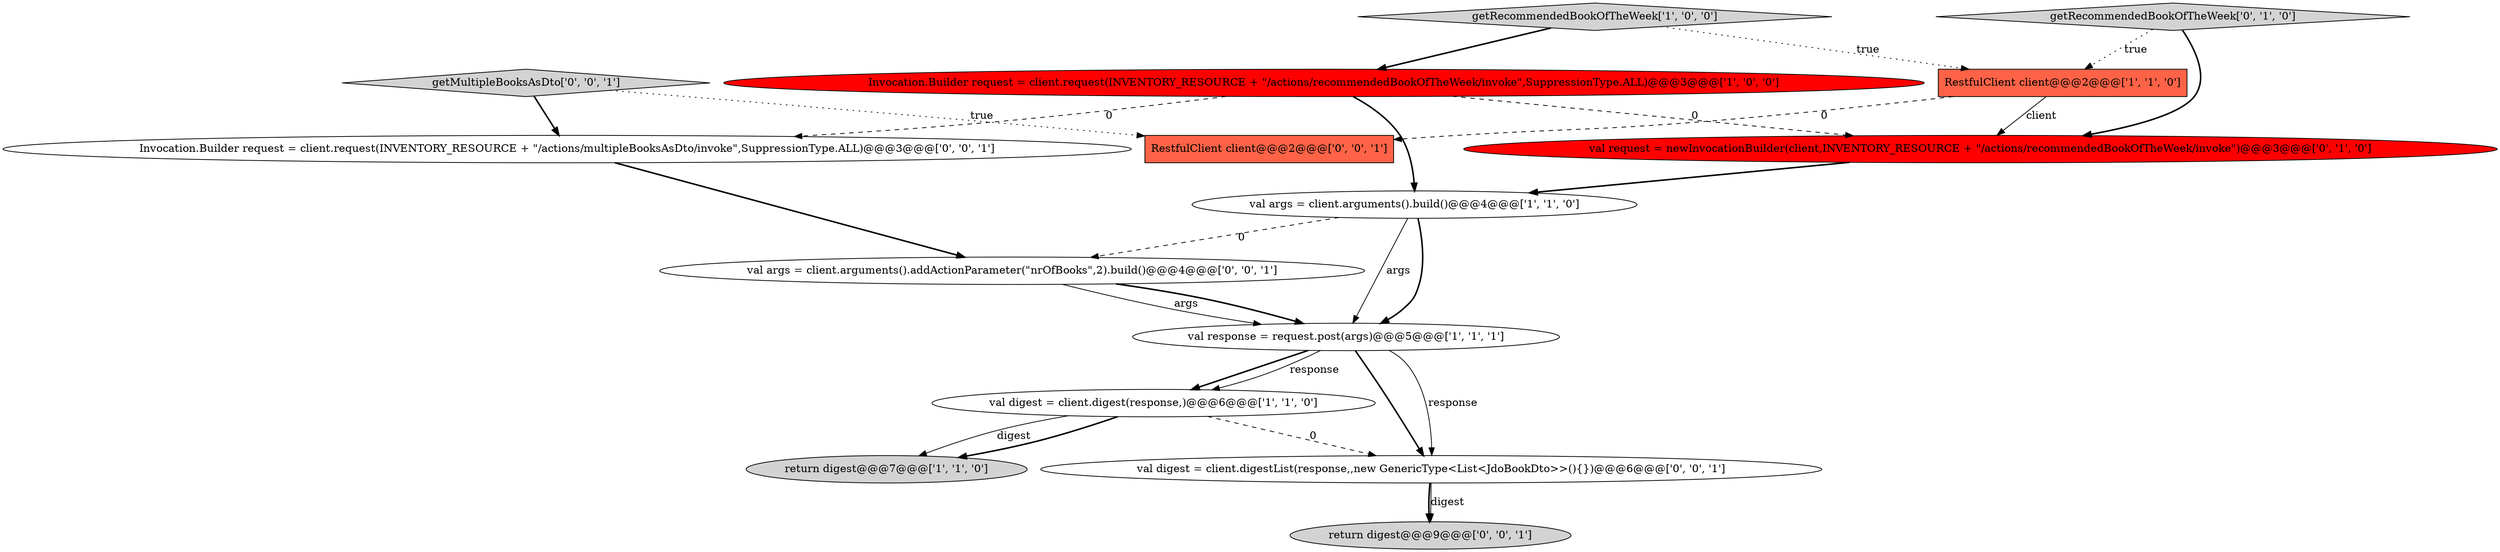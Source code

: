 digraph {
4 [style = filled, label = "Invocation.Builder request = client.request(INVENTORY_RESOURCE + \"/actions/recommendedBookOfTheWeek/invoke\",SuppressionType.ALL)@@@3@@@['1', '0', '0']", fillcolor = red, shape = ellipse image = "AAA1AAABBB1BBB"];
8 [style = filled, label = "val request = newInvocationBuilder(client,INVENTORY_RESOURCE + \"/actions/recommendedBookOfTheWeek/invoke\")@@@3@@@['0', '1', '0']", fillcolor = red, shape = ellipse image = "AAA1AAABBB2BBB"];
10 [style = filled, label = "Invocation.Builder request = client.request(INVENTORY_RESOURCE + \"/actions/multipleBooksAsDto/invoke\",SuppressionType.ALL)@@@3@@@['0', '0', '1']", fillcolor = white, shape = ellipse image = "AAA0AAABBB3BBB"];
7 [style = filled, label = "getRecommendedBookOfTheWeek['0', '1', '0']", fillcolor = lightgray, shape = diamond image = "AAA0AAABBB2BBB"];
2 [style = filled, label = "val digest = client.digest(response,)@@@6@@@['1', '1', '0']", fillcolor = white, shape = ellipse image = "AAA0AAABBB1BBB"];
1 [style = filled, label = "return digest@@@7@@@['1', '1', '0']", fillcolor = lightgray, shape = ellipse image = "AAA0AAABBB1BBB"];
14 [style = filled, label = "getMultipleBooksAsDto['0', '0', '1']", fillcolor = lightgray, shape = diamond image = "AAA0AAABBB3BBB"];
13 [style = filled, label = "RestfulClient client@@@2@@@['0', '0', '1']", fillcolor = tomato, shape = box image = "AAA0AAABBB3BBB"];
12 [style = filled, label = "val args = client.arguments().addActionParameter(\"nrOfBooks\",2).build()@@@4@@@['0', '0', '1']", fillcolor = white, shape = ellipse image = "AAA0AAABBB3BBB"];
6 [style = filled, label = "val response = request.post(args)@@@5@@@['1', '1', '1']", fillcolor = white, shape = ellipse image = "AAA0AAABBB1BBB"];
9 [style = filled, label = "val digest = client.digestList(response,,new GenericType<List<JdoBookDto>>(){})@@@6@@@['0', '0', '1']", fillcolor = white, shape = ellipse image = "AAA0AAABBB3BBB"];
3 [style = filled, label = "getRecommendedBookOfTheWeek['1', '0', '0']", fillcolor = lightgray, shape = diamond image = "AAA0AAABBB1BBB"];
0 [style = filled, label = "RestfulClient client@@@2@@@['1', '1', '0']", fillcolor = tomato, shape = box image = "AAA0AAABBB1BBB"];
11 [style = filled, label = "return digest@@@9@@@['0', '0', '1']", fillcolor = lightgray, shape = ellipse image = "AAA0AAABBB3BBB"];
5 [style = filled, label = "val args = client.arguments().build()@@@4@@@['1', '1', '0']", fillcolor = white, shape = ellipse image = "AAA0AAABBB1BBB"];
5->12 [style = dashed, label="0"];
9->11 [style = bold, label=""];
2->1 [style = bold, label=""];
14->10 [style = bold, label=""];
9->11 [style = solid, label="digest"];
7->0 [style = dotted, label="true"];
7->8 [style = bold, label=""];
12->6 [style = bold, label=""];
2->1 [style = solid, label="digest"];
3->4 [style = bold, label=""];
14->13 [style = dotted, label="true"];
6->2 [style = bold, label=""];
12->6 [style = solid, label="args"];
5->6 [style = bold, label=""];
8->5 [style = bold, label=""];
2->9 [style = dashed, label="0"];
10->12 [style = bold, label=""];
0->13 [style = dashed, label="0"];
6->2 [style = solid, label="response"];
3->0 [style = dotted, label="true"];
4->8 [style = dashed, label="0"];
5->6 [style = solid, label="args"];
0->8 [style = solid, label="client"];
6->9 [style = solid, label="response"];
6->9 [style = bold, label=""];
4->10 [style = dashed, label="0"];
4->5 [style = bold, label=""];
}
